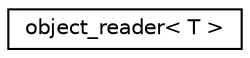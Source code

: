 digraph "Graphical Class Hierarchy"
{
  edge [fontname="Helvetica",fontsize="10",labelfontname="Helvetica",labelfontsize="10"];
  node [fontname="Helvetica",fontsize="10",shape=record];
  rankdir="LR";
  Node1 [label="object_reader\< T \>",height=0.2,width=0.4,color="black", fillcolor="white", style="filled",URL="$classobject__reader.html"];
}
